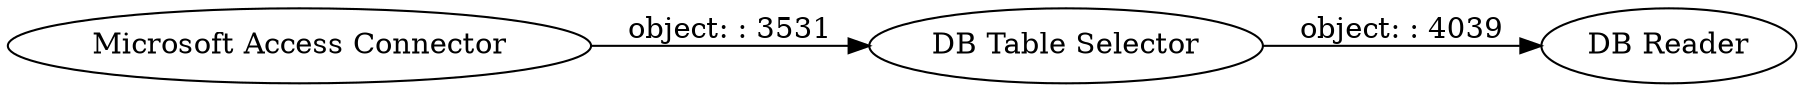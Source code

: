 digraph {
	"2535899525726061538_8" [label="Microsoft Access Connector"]
	"2535899525726061538_2" [label="DB Reader"]
	"2535899525726061538_9" [label="DB Table Selector"]
	"2535899525726061538_8" -> "2535899525726061538_9" [label="object: : 3531"]
	"2535899525726061538_9" -> "2535899525726061538_2" [label="object: : 4039"]
	rankdir=LR
}
